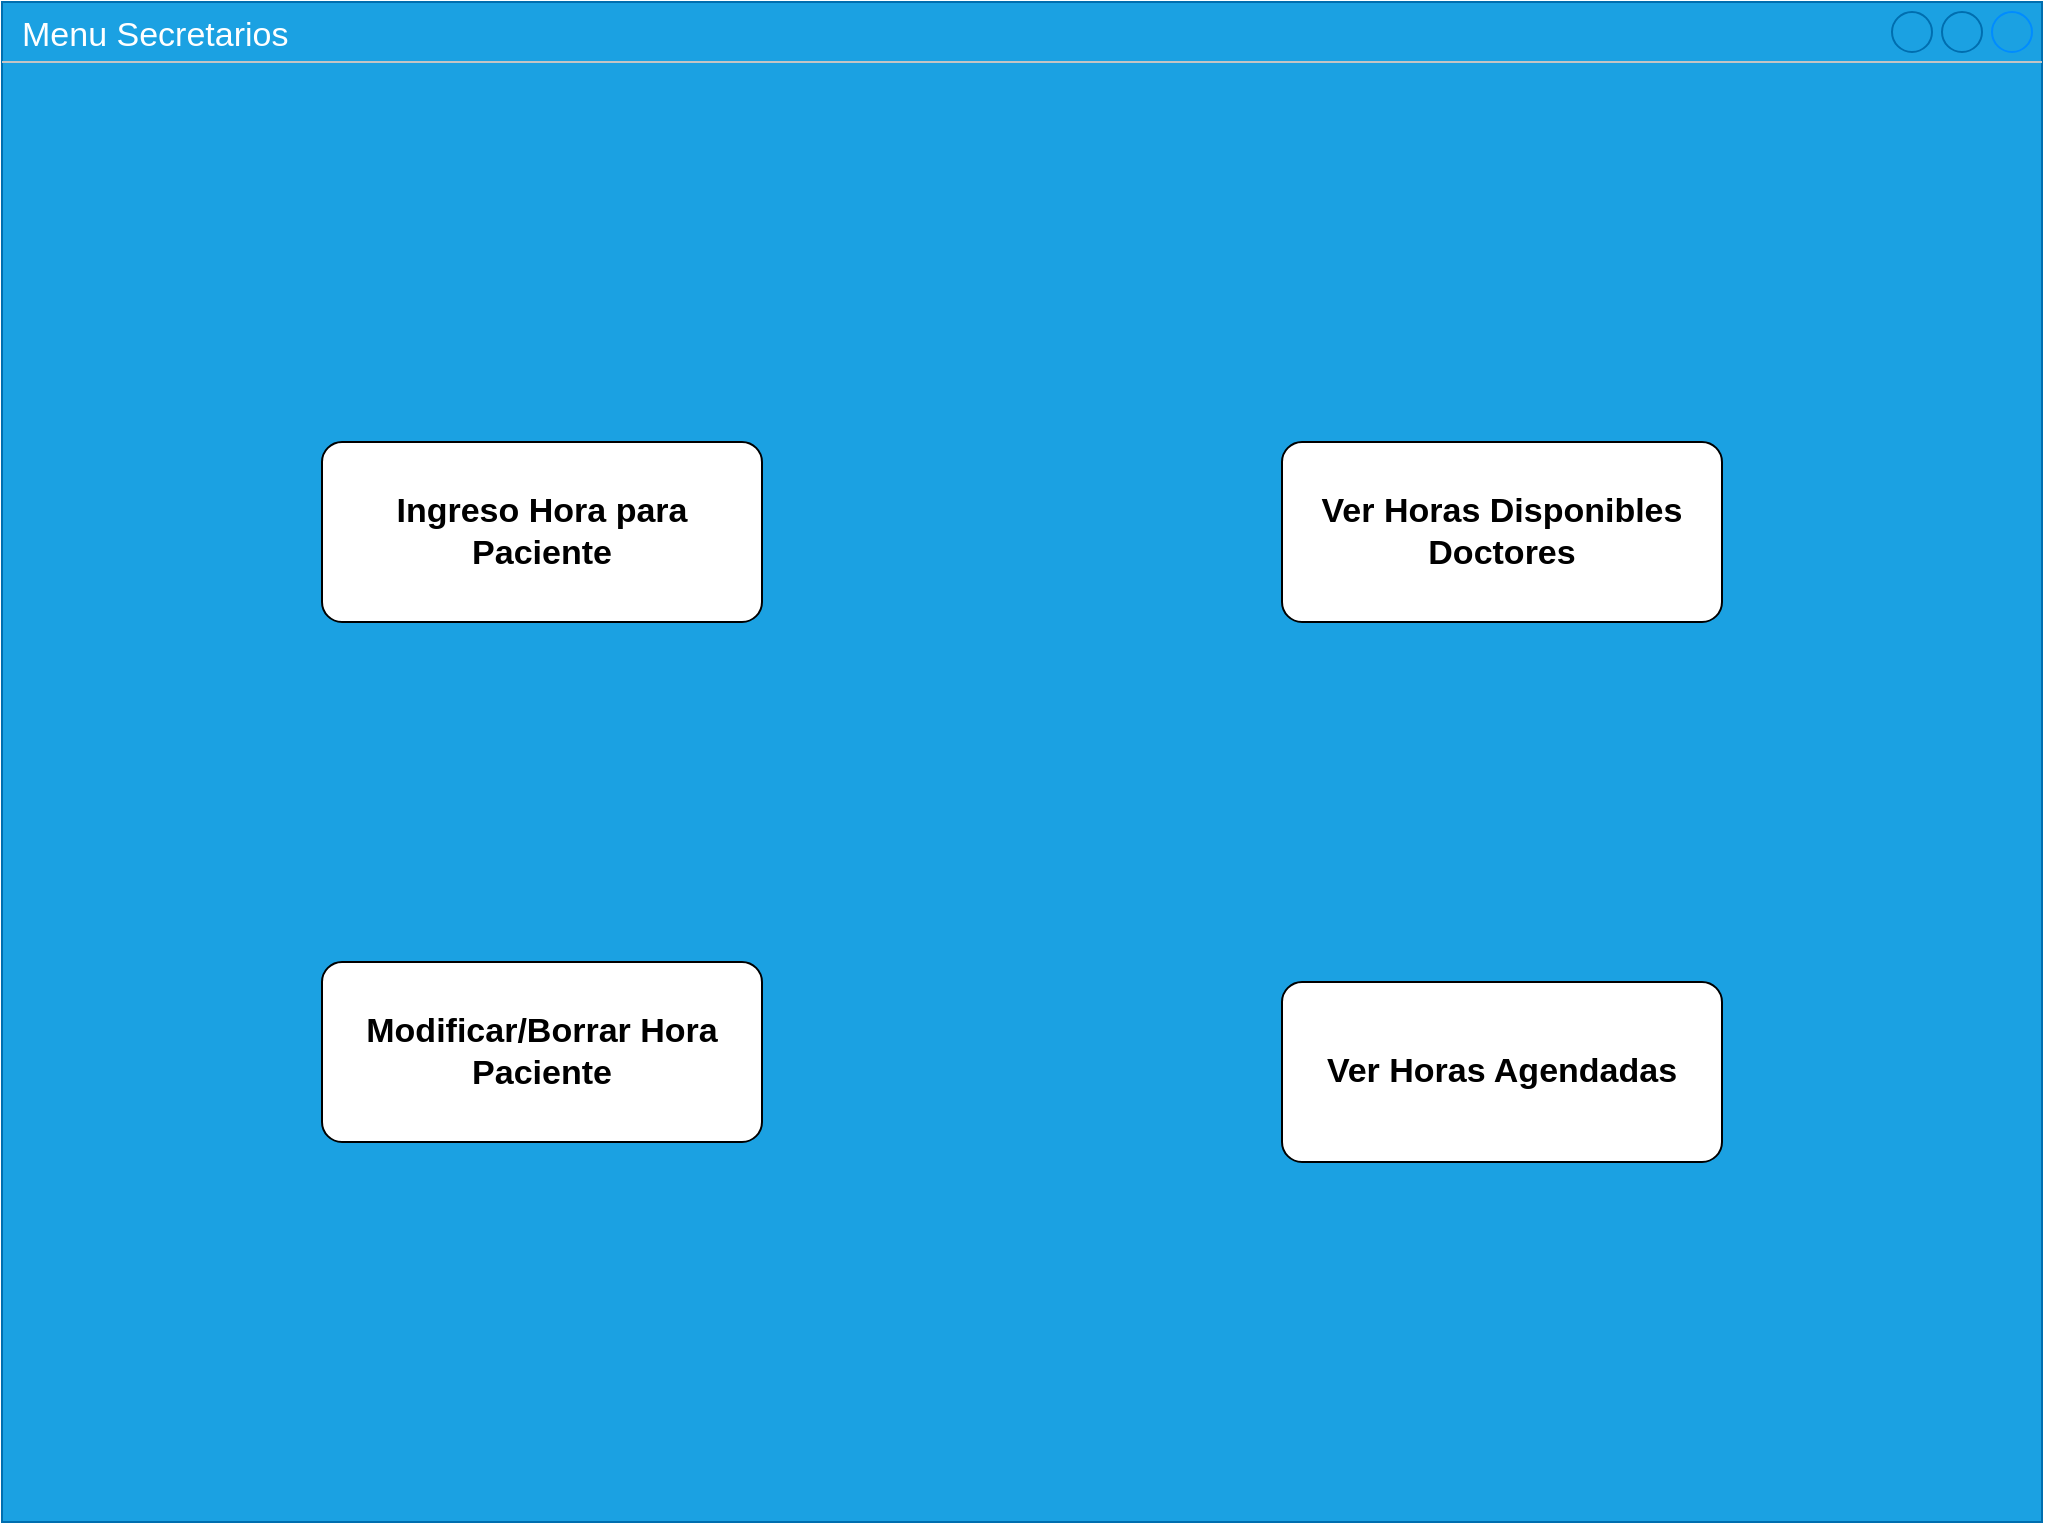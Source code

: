 <mxfile version="24.8.6">
  <diagram name="Page-1" id="IPXtiYjDvqrDLfl0yFzO">
    <mxGraphModel dx="2049" dy="1114" grid="1" gridSize="10" guides="1" tooltips="1" connect="1" arrows="1" fold="1" page="1" pageScale="1" pageWidth="1200" pageHeight="1600" math="0" shadow="0">
      <root>
        <mxCell id="0" />
        <mxCell id="1" parent="0" />
        <mxCell id="4eq_vdF3BxGJwdHPpGQU-1" value="Menu Secretarios" style="strokeWidth=1;shadow=0;dashed=0;align=center;html=1;shape=mxgraph.mockup.containers.window;align=left;verticalAlign=top;spacingLeft=8;strokeColor2=#008cff;strokeColor3=#c4c4c4;fontColor=#ffffff;mainText=;fontSize=17;labelBackgroundColor=none;whiteSpace=wrap;fillColor=#1ba1e2;strokeColor=#006EAF;" vertex="1" parent="1">
          <mxGeometry x="60" y="190" width="1020" height="760" as="geometry" />
        </mxCell>
        <mxCell id="4eq_vdF3BxGJwdHPpGQU-2" value="Ingreso Hora para Paciente" style="strokeWidth=1;shadow=0;dashed=0;align=center;html=1;shape=mxgraph.mockup.buttons.button;mainText=;buttonStyle=round;fontSize=17;fontStyle=1;whiteSpace=wrap;" vertex="1" parent="1">
          <mxGeometry x="220" y="410" width="220" height="90" as="geometry" />
        </mxCell>
        <mxCell id="4eq_vdF3BxGJwdHPpGQU-3" value="Modificar/Borrar Hora Paciente" style="strokeWidth=1;shadow=0;dashed=0;align=center;html=1;shape=mxgraph.mockup.buttons.button;mainText=;buttonStyle=round;fontSize=17;fontStyle=1;whiteSpace=wrap;" vertex="1" parent="1">
          <mxGeometry x="220" y="670" width="220" height="90" as="geometry" />
        </mxCell>
        <mxCell id="4eq_vdF3BxGJwdHPpGQU-4" value="Ver Horas Agendadas" style="strokeWidth=1;shadow=0;dashed=0;align=center;html=1;shape=mxgraph.mockup.buttons.button;mainText=;buttonStyle=round;fontSize=17;fontStyle=1;whiteSpace=wrap;" vertex="1" parent="1">
          <mxGeometry x="700" y="680" width="220" height="90" as="geometry" />
        </mxCell>
        <mxCell id="4eq_vdF3BxGJwdHPpGQU-5" value="Ver Horas Disponibles Doctores" style="strokeWidth=1;shadow=0;dashed=0;align=center;html=1;shape=mxgraph.mockup.buttons.button;mainText=;buttonStyle=round;fontSize=17;fontStyle=1;whiteSpace=wrap;" vertex="1" parent="1">
          <mxGeometry x="700" y="410" width="220" height="90" as="geometry" />
        </mxCell>
      </root>
    </mxGraphModel>
  </diagram>
</mxfile>
